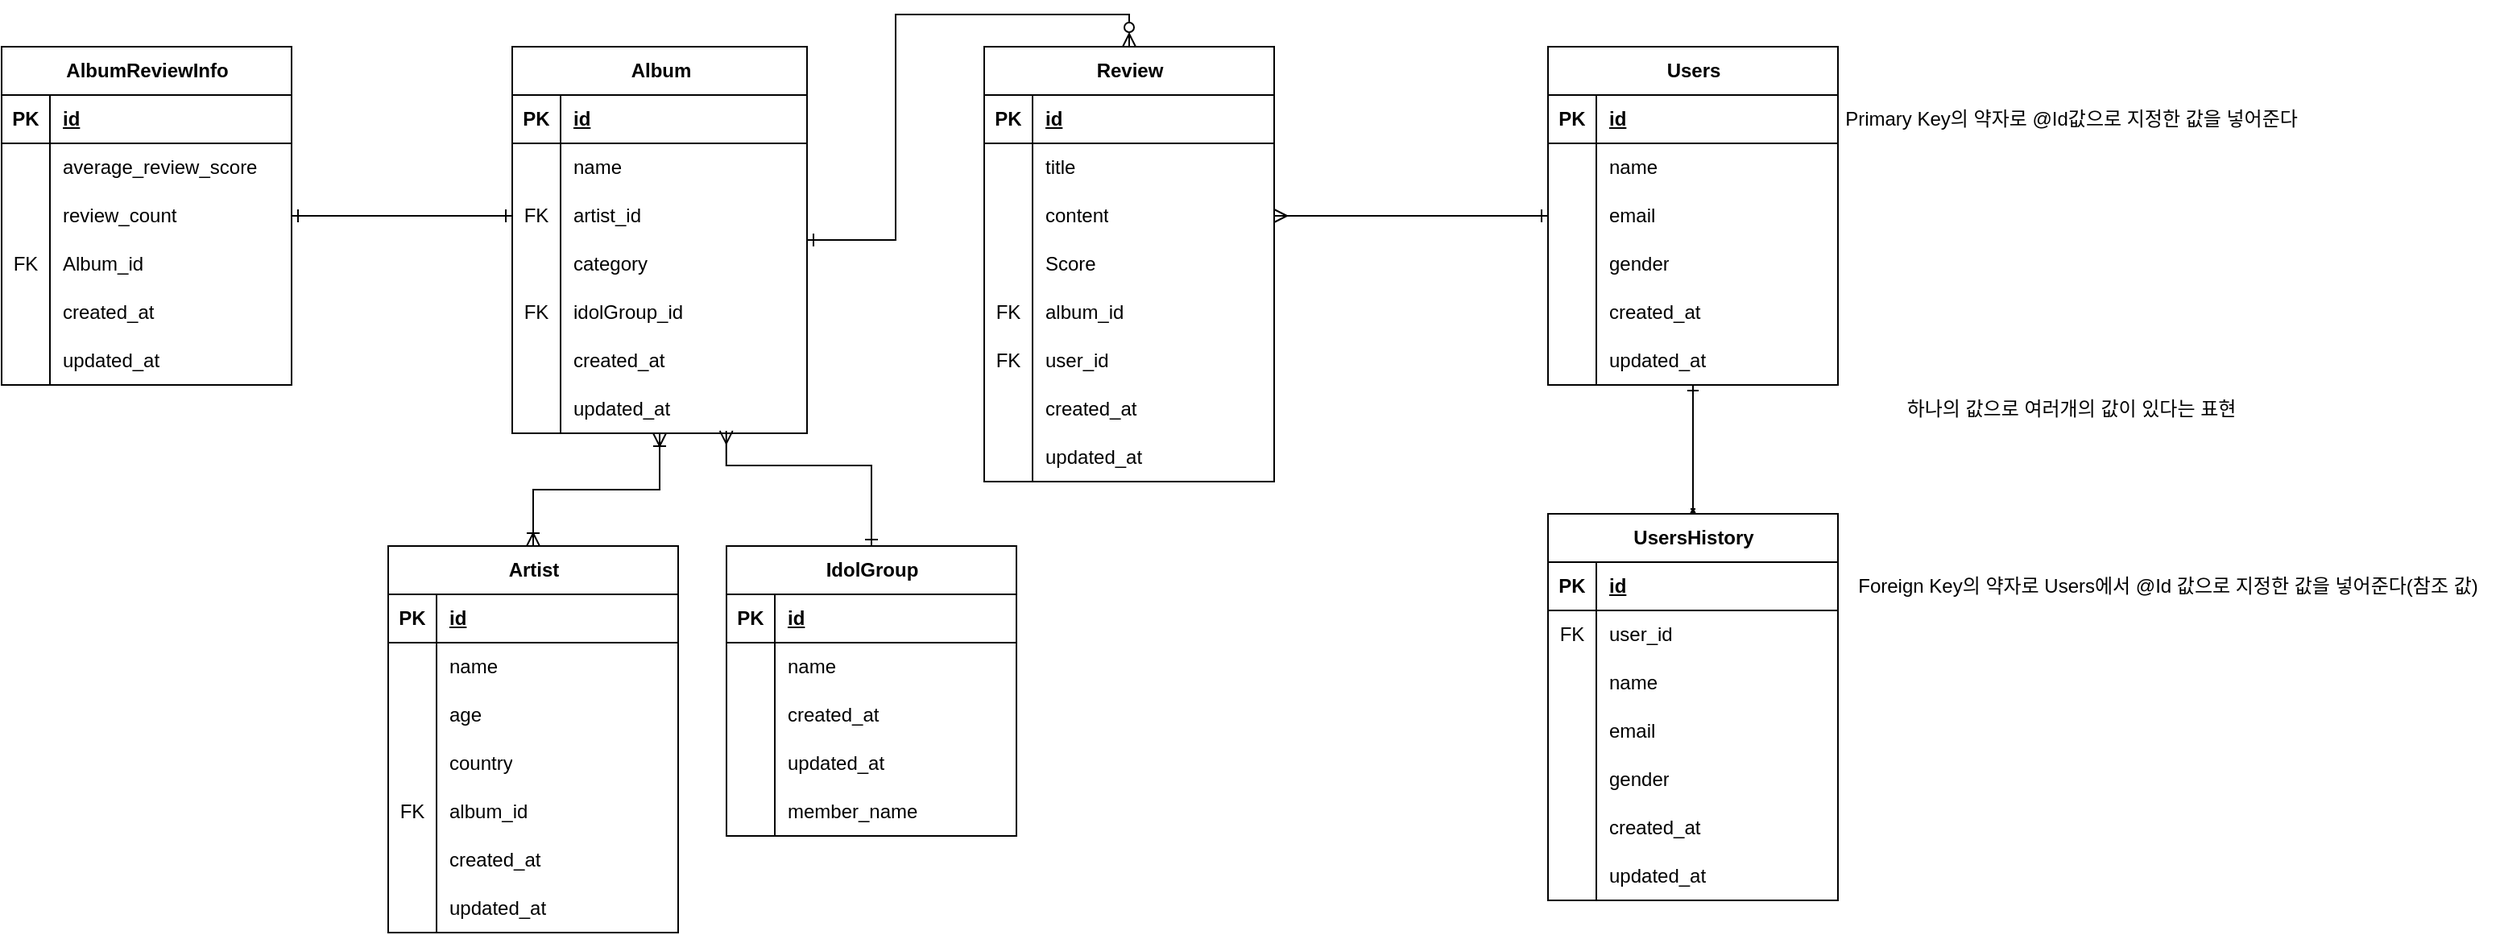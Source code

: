 <mxfile version="21.6.5" type="device">
  <diagram name="페이지-1" id="BjhchzwS4EUZMZ263wXX">
    <mxGraphModel dx="2450" dy="503" grid="1" gridSize="10" guides="1" tooltips="1" connect="1" arrows="1" fold="1" page="1" pageScale="1" pageWidth="827" pageHeight="1169" math="0" shadow="0">
      <root>
        <mxCell id="0" />
        <mxCell id="1" parent="0" />
        <mxCell id="lo32EkPeD-Cae5Bc3cBB-47" style="rounded=0;orthogonalLoop=1;jettySize=auto;html=1;entryX=0.5;entryY=0;entryDx=0;entryDy=0;endSize=1;endArrow=ERoneToMany;endFill=0;strokeWidth=1;startSize=5;strokeColor=default;startArrow=ERone;startFill=0;" parent="1" source="lo32EkPeD-Cae5Bc3cBB-1" target="lo32EkPeD-Cae5Bc3cBB-24" edge="1">
          <mxGeometry relative="1" as="geometry" />
        </mxCell>
        <mxCell id="lo32EkPeD-Cae5Bc3cBB-1" value="Users" style="shape=table;startSize=30;container=1;collapsible=1;childLayout=tableLayout;fixedRows=1;rowLines=0;fontStyle=1;align=center;resizeLast=1;html=1;" parent="1" vertex="1">
          <mxGeometry x="50" y="40" width="180" height="210" as="geometry">
            <mxRectangle x="-90" y="40" width="70" height="30" as="alternateBounds" />
          </mxGeometry>
        </mxCell>
        <mxCell id="lo32EkPeD-Cae5Bc3cBB-2" value="" style="shape=tableRow;horizontal=0;startSize=0;swimlaneHead=0;swimlaneBody=0;fillColor=none;collapsible=0;dropTarget=0;points=[[0,0.5],[1,0.5]];portConstraint=eastwest;top=0;left=0;right=0;bottom=1;" parent="lo32EkPeD-Cae5Bc3cBB-1" vertex="1">
          <mxGeometry y="30" width="180" height="30" as="geometry" />
        </mxCell>
        <mxCell id="lo32EkPeD-Cae5Bc3cBB-3" value="PK" style="shape=partialRectangle;connectable=0;fillColor=none;top=0;left=0;bottom=0;right=0;fontStyle=1;overflow=hidden;whiteSpace=wrap;html=1;" parent="lo32EkPeD-Cae5Bc3cBB-2" vertex="1">
          <mxGeometry width="30" height="30" as="geometry">
            <mxRectangle width="30" height="30" as="alternateBounds" />
          </mxGeometry>
        </mxCell>
        <mxCell id="lo32EkPeD-Cae5Bc3cBB-4" value="id" style="shape=partialRectangle;connectable=0;fillColor=none;top=0;left=0;bottom=0;right=0;align=left;spacingLeft=6;fontStyle=5;overflow=hidden;whiteSpace=wrap;html=1;" parent="lo32EkPeD-Cae5Bc3cBB-2" vertex="1">
          <mxGeometry x="30" width="150" height="30" as="geometry">
            <mxRectangle width="150" height="30" as="alternateBounds" />
          </mxGeometry>
        </mxCell>
        <mxCell id="lo32EkPeD-Cae5Bc3cBB-5" value="" style="shape=tableRow;horizontal=0;startSize=0;swimlaneHead=0;swimlaneBody=0;fillColor=none;collapsible=0;dropTarget=0;points=[[0,0.5],[1,0.5]];portConstraint=eastwest;top=0;left=0;right=0;bottom=0;" parent="lo32EkPeD-Cae5Bc3cBB-1" vertex="1">
          <mxGeometry y="60" width="180" height="30" as="geometry" />
        </mxCell>
        <mxCell id="lo32EkPeD-Cae5Bc3cBB-6" value="" style="shape=partialRectangle;connectable=0;fillColor=none;top=0;left=0;bottom=0;right=0;editable=1;overflow=hidden;whiteSpace=wrap;html=1;" parent="lo32EkPeD-Cae5Bc3cBB-5" vertex="1">
          <mxGeometry width="30" height="30" as="geometry">
            <mxRectangle width="30" height="30" as="alternateBounds" />
          </mxGeometry>
        </mxCell>
        <mxCell id="lo32EkPeD-Cae5Bc3cBB-7" value="name" style="shape=partialRectangle;connectable=0;fillColor=none;top=0;left=0;bottom=0;right=0;align=left;spacingLeft=6;overflow=hidden;whiteSpace=wrap;html=1;" parent="lo32EkPeD-Cae5Bc3cBB-5" vertex="1">
          <mxGeometry x="30" width="150" height="30" as="geometry">
            <mxRectangle width="150" height="30" as="alternateBounds" />
          </mxGeometry>
        </mxCell>
        <mxCell id="lo32EkPeD-Cae5Bc3cBB-8" value="" style="shape=tableRow;horizontal=0;startSize=0;swimlaneHead=0;swimlaneBody=0;fillColor=none;collapsible=0;dropTarget=0;points=[[0,0.5],[1,0.5]];portConstraint=eastwest;top=0;left=0;right=0;bottom=0;" parent="lo32EkPeD-Cae5Bc3cBB-1" vertex="1">
          <mxGeometry y="90" width="180" height="30" as="geometry" />
        </mxCell>
        <mxCell id="lo32EkPeD-Cae5Bc3cBB-9" value="" style="shape=partialRectangle;connectable=0;fillColor=none;top=0;left=0;bottom=0;right=0;editable=1;overflow=hidden;whiteSpace=wrap;html=1;" parent="lo32EkPeD-Cae5Bc3cBB-8" vertex="1">
          <mxGeometry width="30" height="30" as="geometry">
            <mxRectangle width="30" height="30" as="alternateBounds" />
          </mxGeometry>
        </mxCell>
        <mxCell id="lo32EkPeD-Cae5Bc3cBB-10" value="email" style="shape=partialRectangle;connectable=0;fillColor=none;top=0;left=0;bottom=0;right=0;align=left;spacingLeft=6;overflow=hidden;whiteSpace=wrap;html=1;" parent="lo32EkPeD-Cae5Bc3cBB-8" vertex="1">
          <mxGeometry x="30" width="150" height="30" as="geometry">
            <mxRectangle width="150" height="30" as="alternateBounds" />
          </mxGeometry>
        </mxCell>
        <mxCell id="lo32EkPeD-Cae5Bc3cBB-11" value="" style="shape=tableRow;horizontal=0;startSize=0;swimlaneHead=0;swimlaneBody=0;fillColor=none;collapsible=0;dropTarget=0;points=[[0,0.5],[1,0.5]];portConstraint=eastwest;top=0;left=0;right=0;bottom=0;" parent="lo32EkPeD-Cae5Bc3cBB-1" vertex="1">
          <mxGeometry y="120" width="180" height="30" as="geometry" />
        </mxCell>
        <mxCell id="lo32EkPeD-Cae5Bc3cBB-12" value="" style="shape=partialRectangle;connectable=0;fillColor=none;top=0;left=0;bottom=0;right=0;editable=1;overflow=hidden;whiteSpace=wrap;html=1;" parent="lo32EkPeD-Cae5Bc3cBB-11" vertex="1">
          <mxGeometry width="30" height="30" as="geometry">
            <mxRectangle width="30" height="30" as="alternateBounds" />
          </mxGeometry>
        </mxCell>
        <mxCell id="lo32EkPeD-Cae5Bc3cBB-13" value="gender" style="shape=partialRectangle;connectable=0;fillColor=none;top=0;left=0;bottom=0;right=0;align=left;spacingLeft=6;overflow=hidden;whiteSpace=wrap;html=1;" parent="lo32EkPeD-Cae5Bc3cBB-11" vertex="1">
          <mxGeometry x="30" width="150" height="30" as="geometry">
            <mxRectangle width="150" height="30" as="alternateBounds" />
          </mxGeometry>
        </mxCell>
        <mxCell id="lo32EkPeD-Cae5Bc3cBB-18" value="" style="shape=tableRow;horizontal=0;startSize=0;swimlaneHead=0;swimlaneBody=0;fillColor=none;collapsible=0;dropTarget=0;points=[[0,0.5],[1,0.5]];portConstraint=eastwest;top=0;left=0;right=0;bottom=0;" parent="lo32EkPeD-Cae5Bc3cBB-1" vertex="1">
          <mxGeometry y="150" width="180" height="30" as="geometry" />
        </mxCell>
        <mxCell id="lo32EkPeD-Cae5Bc3cBB-19" value="" style="shape=partialRectangle;connectable=0;fillColor=none;top=0;left=0;bottom=0;right=0;editable=1;overflow=hidden;whiteSpace=wrap;html=1;" parent="lo32EkPeD-Cae5Bc3cBB-18" vertex="1">
          <mxGeometry width="30" height="30" as="geometry">
            <mxRectangle width="30" height="30" as="alternateBounds" />
          </mxGeometry>
        </mxCell>
        <mxCell id="lo32EkPeD-Cae5Bc3cBB-20" value="created_at" style="shape=partialRectangle;connectable=0;fillColor=none;top=0;left=0;bottom=0;right=0;align=left;spacingLeft=6;overflow=hidden;whiteSpace=wrap;html=1;" parent="lo32EkPeD-Cae5Bc3cBB-18" vertex="1">
          <mxGeometry x="30" width="150" height="30" as="geometry">
            <mxRectangle width="150" height="30" as="alternateBounds" />
          </mxGeometry>
        </mxCell>
        <mxCell id="lo32EkPeD-Cae5Bc3cBB-21" value="" style="shape=tableRow;horizontal=0;startSize=0;swimlaneHead=0;swimlaneBody=0;fillColor=none;collapsible=0;dropTarget=0;points=[[0,0.5],[1,0.5]];portConstraint=eastwest;top=0;left=0;right=0;bottom=0;" parent="lo32EkPeD-Cae5Bc3cBB-1" vertex="1">
          <mxGeometry y="180" width="180" height="30" as="geometry" />
        </mxCell>
        <mxCell id="lo32EkPeD-Cae5Bc3cBB-22" value="" style="shape=partialRectangle;connectable=0;fillColor=none;top=0;left=0;bottom=0;right=0;editable=1;overflow=hidden;whiteSpace=wrap;html=1;" parent="lo32EkPeD-Cae5Bc3cBB-21" vertex="1">
          <mxGeometry width="30" height="30" as="geometry">
            <mxRectangle width="30" height="30" as="alternateBounds" />
          </mxGeometry>
        </mxCell>
        <mxCell id="lo32EkPeD-Cae5Bc3cBB-23" value="updated_at" style="shape=partialRectangle;connectable=0;fillColor=none;top=0;left=0;bottom=0;right=0;align=left;spacingLeft=6;overflow=hidden;whiteSpace=wrap;html=1;" parent="lo32EkPeD-Cae5Bc3cBB-21" vertex="1">
          <mxGeometry x="30" width="150" height="30" as="geometry">
            <mxRectangle width="150" height="30" as="alternateBounds" />
          </mxGeometry>
        </mxCell>
        <mxCell id="lo32EkPeD-Cae5Bc3cBB-14" value="Primary Key의 약자로 @Id값으로 지정한 값을 넣어준다" style="text;html=1;strokeColor=none;fillColor=none;align=center;verticalAlign=middle;whiteSpace=wrap;rounded=0;" parent="1" vertex="1">
          <mxGeometry x="170" y="70" width="410" height="30" as="geometry" />
        </mxCell>
        <mxCell id="lo32EkPeD-Cae5Bc3cBB-24" value="UsersHistory" style="shape=table;startSize=30;container=1;collapsible=1;childLayout=tableLayout;fixedRows=1;rowLines=0;fontStyle=1;align=center;resizeLast=1;html=1;" parent="1" vertex="1">
          <mxGeometry x="50" y="330" width="180" height="240" as="geometry" />
        </mxCell>
        <mxCell id="lo32EkPeD-Cae5Bc3cBB-25" value="" style="shape=tableRow;horizontal=0;startSize=0;swimlaneHead=0;swimlaneBody=0;fillColor=none;collapsible=0;dropTarget=0;points=[[0,0.5],[1,0.5]];portConstraint=eastwest;top=0;left=0;right=0;bottom=1;" parent="lo32EkPeD-Cae5Bc3cBB-24" vertex="1">
          <mxGeometry y="30" width="180" height="30" as="geometry" />
        </mxCell>
        <mxCell id="lo32EkPeD-Cae5Bc3cBB-26" value="PK" style="shape=partialRectangle;connectable=0;fillColor=none;top=0;left=0;bottom=0;right=0;fontStyle=1;overflow=hidden;whiteSpace=wrap;html=1;" parent="lo32EkPeD-Cae5Bc3cBB-25" vertex="1">
          <mxGeometry width="30" height="30" as="geometry">
            <mxRectangle width="30" height="30" as="alternateBounds" />
          </mxGeometry>
        </mxCell>
        <mxCell id="lo32EkPeD-Cae5Bc3cBB-27" value="id" style="shape=partialRectangle;connectable=0;fillColor=none;top=0;left=0;bottom=0;right=0;align=left;spacingLeft=6;fontStyle=5;overflow=hidden;whiteSpace=wrap;html=1;" parent="lo32EkPeD-Cae5Bc3cBB-25" vertex="1">
          <mxGeometry x="30" width="150" height="30" as="geometry">
            <mxRectangle width="150" height="30" as="alternateBounds" />
          </mxGeometry>
        </mxCell>
        <mxCell id="lo32EkPeD-Cae5Bc3cBB-28" value="" style="shape=tableRow;horizontal=0;startSize=0;swimlaneHead=0;swimlaneBody=0;fillColor=none;collapsible=0;dropTarget=0;points=[[0,0.5],[1,0.5]];portConstraint=eastwest;top=0;left=0;right=0;bottom=0;" parent="lo32EkPeD-Cae5Bc3cBB-24" vertex="1">
          <mxGeometry y="60" width="180" height="30" as="geometry" />
        </mxCell>
        <mxCell id="lo32EkPeD-Cae5Bc3cBB-29" value="FK" style="shape=partialRectangle;connectable=0;fillColor=none;top=0;left=0;bottom=0;right=0;editable=1;overflow=hidden;whiteSpace=wrap;html=1;" parent="lo32EkPeD-Cae5Bc3cBB-28" vertex="1">
          <mxGeometry width="30" height="30" as="geometry">
            <mxRectangle width="30" height="30" as="alternateBounds" />
          </mxGeometry>
        </mxCell>
        <mxCell id="lo32EkPeD-Cae5Bc3cBB-30" value="user_id" style="shape=partialRectangle;connectable=0;fillColor=none;top=0;left=0;bottom=0;right=0;align=left;spacingLeft=6;overflow=hidden;whiteSpace=wrap;html=1;" parent="lo32EkPeD-Cae5Bc3cBB-28" vertex="1">
          <mxGeometry x="30" width="150" height="30" as="geometry">
            <mxRectangle width="150" height="30" as="alternateBounds" />
          </mxGeometry>
        </mxCell>
        <mxCell id="lo32EkPeD-Cae5Bc3cBB-31" value="" style="shape=tableRow;horizontal=0;startSize=0;swimlaneHead=0;swimlaneBody=0;fillColor=none;collapsible=0;dropTarget=0;points=[[0,0.5],[1,0.5]];portConstraint=eastwest;top=0;left=0;right=0;bottom=0;" parent="lo32EkPeD-Cae5Bc3cBB-24" vertex="1">
          <mxGeometry y="90" width="180" height="30" as="geometry" />
        </mxCell>
        <mxCell id="lo32EkPeD-Cae5Bc3cBB-32" value="" style="shape=partialRectangle;connectable=0;fillColor=none;top=0;left=0;bottom=0;right=0;editable=1;overflow=hidden;whiteSpace=wrap;html=1;" parent="lo32EkPeD-Cae5Bc3cBB-31" vertex="1">
          <mxGeometry width="30" height="30" as="geometry">
            <mxRectangle width="30" height="30" as="alternateBounds" />
          </mxGeometry>
        </mxCell>
        <mxCell id="lo32EkPeD-Cae5Bc3cBB-33" value="name" style="shape=partialRectangle;connectable=0;fillColor=none;top=0;left=0;bottom=0;right=0;align=left;spacingLeft=6;overflow=hidden;whiteSpace=wrap;html=1;" parent="lo32EkPeD-Cae5Bc3cBB-31" vertex="1">
          <mxGeometry x="30" width="150" height="30" as="geometry">
            <mxRectangle width="150" height="30" as="alternateBounds" />
          </mxGeometry>
        </mxCell>
        <mxCell id="lo32EkPeD-Cae5Bc3cBB-34" value="" style="shape=tableRow;horizontal=0;startSize=0;swimlaneHead=0;swimlaneBody=0;fillColor=none;collapsible=0;dropTarget=0;points=[[0,0.5],[1,0.5]];portConstraint=eastwest;top=0;left=0;right=0;bottom=0;" parent="lo32EkPeD-Cae5Bc3cBB-24" vertex="1">
          <mxGeometry y="120" width="180" height="30" as="geometry" />
        </mxCell>
        <mxCell id="lo32EkPeD-Cae5Bc3cBB-35" value="" style="shape=partialRectangle;connectable=0;fillColor=none;top=0;left=0;bottom=0;right=0;editable=1;overflow=hidden;whiteSpace=wrap;html=1;" parent="lo32EkPeD-Cae5Bc3cBB-34" vertex="1">
          <mxGeometry width="30" height="30" as="geometry">
            <mxRectangle width="30" height="30" as="alternateBounds" />
          </mxGeometry>
        </mxCell>
        <mxCell id="lo32EkPeD-Cae5Bc3cBB-36" value="email" style="shape=partialRectangle;connectable=0;fillColor=none;top=0;left=0;bottom=0;right=0;align=left;spacingLeft=6;overflow=hidden;whiteSpace=wrap;html=1;" parent="lo32EkPeD-Cae5Bc3cBB-34" vertex="1">
          <mxGeometry x="30" width="150" height="30" as="geometry">
            <mxRectangle width="150" height="30" as="alternateBounds" />
          </mxGeometry>
        </mxCell>
        <mxCell id="lo32EkPeD-Cae5Bc3cBB-37" value="" style="shape=tableRow;horizontal=0;startSize=0;swimlaneHead=0;swimlaneBody=0;fillColor=none;collapsible=0;dropTarget=0;points=[[0,0.5],[1,0.5]];portConstraint=eastwest;top=0;left=0;right=0;bottom=0;" parent="lo32EkPeD-Cae5Bc3cBB-24" vertex="1">
          <mxGeometry y="150" width="180" height="30" as="geometry" />
        </mxCell>
        <mxCell id="lo32EkPeD-Cae5Bc3cBB-38" value="" style="shape=partialRectangle;connectable=0;fillColor=none;top=0;left=0;bottom=0;right=0;editable=1;overflow=hidden;whiteSpace=wrap;html=1;" parent="lo32EkPeD-Cae5Bc3cBB-37" vertex="1">
          <mxGeometry width="30" height="30" as="geometry">
            <mxRectangle width="30" height="30" as="alternateBounds" />
          </mxGeometry>
        </mxCell>
        <mxCell id="lo32EkPeD-Cae5Bc3cBB-39" value="gender" style="shape=partialRectangle;connectable=0;fillColor=none;top=0;left=0;bottom=0;right=0;align=left;spacingLeft=6;overflow=hidden;whiteSpace=wrap;html=1;" parent="lo32EkPeD-Cae5Bc3cBB-37" vertex="1">
          <mxGeometry x="30" width="150" height="30" as="geometry">
            <mxRectangle width="150" height="30" as="alternateBounds" />
          </mxGeometry>
        </mxCell>
        <mxCell id="lo32EkPeD-Cae5Bc3cBB-40" value="" style="shape=tableRow;horizontal=0;startSize=0;swimlaneHead=0;swimlaneBody=0;fillColor=none;collapsible=0;dropTarget=0;points=[[0,0.5],[1,0.5]];portConstraint=eastwest;top=0;left=0;right=0;bottom=0;" parent="lo32EkPeD-Cae5Bc3cBB-24" vertex="1">
          <mxGeometry y="180" width="180" height="30" as="geometry" />
        </mxCell>
        <mxCell id="lo32EkPeD-Cae5Bc3cBB-41" value="" style="shape=partialRectangle;connectable=0;fillColor=none;top=0;left=0;bottom=0;right=0;editable=1;overflow=hidden;whiteSpace=wrap;html=1;" parent="lo32EkPeD-Cae5Bc3cBB-40" vertex="1">
          <mxGeometry width="30" height="30" as="geometry">
            <mxRectangle width="30" height="30" as="alternateBounds" />
          </mxGeometry>
        </mxCell>
        <mxCell id="lo32EkPeD-Cae5Bc3cBB-42" value="created_at" style="shape=partialRectangle;connectable=0;fillColor=none;top=0;left=0;bottom=0;right=0;align=left;spacingLeft=6;overflow=hidden;whiteSpace=wrap;html=1;" parent="lo32EkPeD-Cae5Bc3cBB-40" vertex="1">
          <mxGeometry x="30" width="150" height="30" as="geometry">
            <mxRectangle width="150" height="30" as="alternateBounds" />
          </mxGeometry>
        </mxCell>
        <mxCell id="lo32EkPeD-Cae5Bc3cBB-43" value="" style="shape=tableRow;horizontal=0;startSize=0;swimlaneHead=0;swimlaneBody=0;fillColor=none;collapsible=0;dropTarget=0;points=[[0,0.5],[1,0.5]];portConstraint=eastwest;top=0;left=0;right=0;bottom=0;" parent="lo32EkPeD-Cae5Bc3cBB-24" vertex="1">
          <mxGeometry y="210" width="180" height="30" as="geometry" />
        </mxCell>
        <mxCell id="lo32EkPeD-Cae5Bc3cBB-44" value="" style="shape=partialRectangle;connectable=0;fillColor=none;top=0;left=0;bottom=0;right=0;editable=1;overflow=hidden;whiteSpace=wrap;html=1;" parent="lo32EkPeD-Cae5Bc3cBB-43" vertex="1">
          <mxGeometry width="30" height="30" as="geometry">
            <mxRectangle width="30" height="30" as="alternateBounds" />
          </mxGeometry>
        </mxCell>
        <mxCell id="lo32EkPeD-Cae5Bc3cBB-45" value="updated_at" style="shape=partialRectangle;connectable=0;fillColor=none;top=0;left=0;bottom=0;right=0;align=left;spacingLeft=6;overflow=hidden;whiteSpace=wrap;html=1;" parent="lo32EkPeD-Cae5Bc3cBB-43" vertex="1">
          <mxGeometry x="30" width="150" height="30" as="geometry">
            <mxRectangle width="150" height="30" as="alternateBounds" />
          </mxGeometry>
        </mxCell>
        <mxCell id="lo32EkPeD-Cae5Bc3cBB-46" value="Foreign&amp;nbsp;Key의 약자로 Users에서 @Id 값으로 지정한 값을 넣어준다(참조 값)" style="text;html=1;strokeColor=none;fillColor=none;align=center;verticalAlign=middle;whiteSpace=wrap;rounded=0;" parent="1" vertex="1">
          <mxGeometry x="230" y="360" width="410" height="30" as="geometry" />
        </mxCell>
        <mxCell id="lo32EkPeD-Cae5Bc3cBB-48" value="하나의 값으로 여러개의 값이 있다는 표현" style="text;html=1;strokeColor=none;fillColor=none;align=center;verticalAlign=middle;whiteSpace=wrap;rounded=0;" parent="1" vertex="1">
          <mxGeometry x="170" y="250" width="410" height="30" as="geometry" />
        </mxCell>
        <mxCell id="lo32EkPeD-Cae5Bc3cBB-87" style="edgeStyle=orthogonalEdgeStyle;rounded=0;orthogonalLoop=1;jettySize=auto;html=1;entryX=0.5;entryY=0;entryDx=0;entryDy=0;startArrow=ERoneToMany;startFill=0;endArrow=ERoneToMany;endFill=0;" parent="1" source="lo32EkPeD-Cae5Bc3cBB-49" target="lo32EkPeD-Cae5Bc3cBB-65" edge="1">
          <mxGeometry relative="1" as="geometry" />
        </mxCell>
        <mxCell id="lo32EkPeD-Cae5Bc3cBB-150" style="edgeStyle=orthogonalEdgeStyle;rounded=0;orthogonalLoop=1;jettySize=auto;html=1;entryX=0.5;entryY=0;entryDx=0;entryDy=0;startArrow=ERone;startFill=0;endArrow=ERzeroToMany;endFill=0;" parent="1" source="lo32EkPeD-Cae5Bc3cBB-49" target="lo32EkPeD-Cae5Bc3cBB-105" edge="1">
          <mxGeometry relative="1" as="geometry" />
        </mxCell>
        <mxCell id="lo32EkPeD-Cae5Bc3cBB-49" value="Album" style="shape=table;startSize=30;container=1;collapsible=1;childLayout=tableLayout;fixedRows=1;rowLines=0;fontStyle=1;align=center;resizeLast=1;html=1;" parent="1" vertex="1">
          <mxGeometry x="-593" y="40" width="183" height="240" as="geometry" />
        </mxCell>
        <mxCell id="lo32EkPeD-Cae5Bc3cBB-50" value="" style="shape=tableRow;horizontal=0;startSize=0;swimlaneHead=0;swimlaneBody=0;fillColor=none;collapsible=0;dropTarget=0;points=[[0,0.5],[1,0.5]];portConstraint=eastwest;top=0;left=0;right=0;bottom=1;" parent="lo32EkPeD-Cae5Bc3cBB-49" vertex="1">
          <mxGeometry y="30" width="183" height="30" as="geometry" />
        </mxCell>
        <mxCell id="lo32EkPeD-Cae5Bc3cBB-51" value="PK" style="shape=partialRectangle;connectable=0;fillColor=none;top=0;left=0;bottom=0;right=0;fontStyle=1;overflow=hidden;whiteSpace=wrap;html=1;" parent="lo32EkPeD-Cae5Bc3cBB-50" vertex="1">
          <mxGeometry width="30" height="30" as="geometry">
            <mxRectangle width="30" height="30" as="alternateBounds" />
          </mxGeometry>
        </mxCell>
        <mxCell id="lo32EkPeD-Cae5Bc3cBB-52" value="id" style="shape=partialRectangle;connectable=0;fillColor=none;top=0;left=0;bottom=0;right=0;align=left;spacingLeft=6;fontStyle=5;overflow=hidden;whiteSpace=wrap;html=1;" parent="lo32EkPeD-Cae5Bc3cBB-50" vertex="1">
          <mxGeometry x="30" width="153" height="30" as="geometry">
            <mxRectangle width="153" height="30" as="alternateBounds" />
          </mxGeometry>
        </mxCell>
        <mxCell id="lo32EkPeD-Cae5Bc3cBB-53" value="" style="shape=tableRow;horizontal=0;startSize=0;swimlaneHead=0;swimlaneBody=0;fillColor=none;collapsible=0;dropTarget=0;points=[[0,0.5],[1,0.5]];portConstraint=eastwest;top=0;left=0;right=0;bottom=0;" parent="lo32EkPeD-Cae5Bc3cBB-49" vertex="1">
          <mxGeometry y="60" width="183" height="30" as="geometry" />
        </mxCell>
        <mxCell id="lo32EkPeD-Cae5Bc3cBB-54" value="" style="shape=partialRectangle;connectable=0;fillColor=none;top=0;left=0;bottom=0;right=0;editable=1;overflow=hidden;whiteSpace=wrap;html=1;" parent="lo32EkPeD-Cae5Bc3cBB-53" vertex="1">
          <mxGeometry width="30" height="30" as="geometry">
            <mxRectangle width="30" height="30" as="alternateBounds" />
          </mxGeometry>
        </mxCell>
        <mxCell id="lo32EkPeD-Cae5Bc3cBB-55" value="name" style="shape=partialRectangle;connectable=0;fillColor=none;top=0;left=0;bottom=0;right=0;align=left;spacingLeft=6;overflow=hidden;whiteSpace=wrap;html=1;" parent="lo32EkPeD-Cae5Bc3cBB-53" vertex="1">
          <mxGeometry x="30" width="153" height="30" as="geometry">
            <mxRectangle width="153" height="30" as="alternateBounds" />
          </mxGeometry>
        </mxCell>
        <mxCell id="lo32EkPeD-Cae5Bc3cBB-56" value="" style="shape=tableRow;horizontal=0;startSize=0;swimlaneHead=0;swimlaneBody=0;fillColor=none;collapsible=0;dropTarget=0;points=[[0,0.5],[1,0.5]];portConstraint=eastwest;top=0;left=0;right=0;bottom=0;" parent="lo32EkPeD-Cae5Bc3cBB-49" vertex="1">
          <mxGeometry y="90" width="183" height="30" as="geometry" />
        </mxCell>
        <mxCell id="lo32EkPeD-Cae5Bc3cBB-57" value="FK" style="shape=partialRectangle;connectable=0;fillColor=none;top=0;left=0;bottom=0;right=0;editable=1;overflow=hidden;whiteSpace=wrap;html=1;" parent="lo32EkPeD-Cae5Bc3cBB-56" vertex="1">
          <mxGeometry width="30" height="30" as="geometry">
            <mxRectangle width="30" height="30" as="alternateBounds" />
          </mxGeometry>
        </mxCell>
        <mxCell id="lo32EkPeD-Cae5Bc3cBB-58" value="artist_id" style="shape=partialRectangle;connectable=0;fillColor=none;top=0;left=0;bottom=0;right=0;align=left;spacingLeft=6;overflow=hidden;whiteSpace=wrap;html=1;" parent="lo32EkPeD-Cae5Bc3cBB-56" vertex="1">
          <mxGeometry x="30" width="153" height="30" as="geometry">
            <mxRectangle width="153" height="30" as="alternateBounds" />
          </mxGeometry>
        </mxCell>
        <mxCell id="lo32EkPeD-Cae5Bc3cBB-147" value="" style="shape=tableRow;horizontal=0;startSize=0;swimlaneHead=0;swimlaneBody=0;fillColor=none;collapsible=0;dropTarget=0;points=[[0,0.5],[1,0.5]];portConstraint=eastwest;top=0;left=0;right=0;bottom=0;" parent="lo32EkPeD-Cae5Bc3cBB-49" vertex="1">
          <mxGeometry y="120" width="183" height="30" as="geometry" />
        </mxCell>
        <mxCell id="lo32EkPeD-Cae5Bc3cBB-148" value="" style="shape=partialRectangle;connectable=0;fillColor=none;top=0;left=0;bottom=0;right=0;editable=1;overflow=hidden;whiteSpace=wrap;html=1;" parent="lo32EkPeD-Cae5Bc3cBB-147" vertex="1">
          <mxGeometry width="30" height="30" as="geometry">
            <mxRectangle width="30" height="30" as="alternateBounds" />
          </mxGeometry>
        </mxCell>
        <mxCell id="lo32EkPeD-Cae5Bc3cBB-149" value="category" style="shape=partialRectangle;connectable=0;fillColor=none;top=0;left=0;bottom=0;right=0;align=left;spacingLeft=6;overflow=hidden;whiteSpace=wrap;html=1;" parent="lo32EkPeD-Cae5Bc3cBB-147" vertex="1">
          <mxGeometry x="30" width="153" height="30" as="geometry">
            <mxRectangle width="153" height="30" as="alternateBounds" />
          </mxGeometry>
        </mxCell>
        <mxCell id="lo32EkPeD-Cae5Bc3cBB-144" value="" style="shape=tableRow;horizontal=0;startSize=0;swimlaneHead=0;swimlaneBody=0;fillColor=none;collapsible=0;dropTarget=0;points=[[0,0.5],[1,0.5]];portConstraint=eastwest;top=0;left=0;right=0;bottom=0;" parent="lo32EkPeD-Cae5Bc3cBB-49" vertex="1">
          <mxGeometry y="150" width="183" height="30" as="geometry" />
        </mxCell>
        <mxCell id="lo32EkPeD-Cae5Bc3cBB-145" value="FK" style="shape=partialRectangle;connectable=0;fillColor=none;top=0;left=0;bottom=0;right=0;editable=1;overflow=hidden;whiteSpace=wrap;html=1;" parent="lo32EkPeD-Cae5Bc3cBB-144" vertex="1">
          <mxGeometry width="30" height="30" as="geometry">
            <mxRectangle width="30" height="30" as="alternateBounds" />
          </mxGeometry>
        </mxCell>
        <mxCell id="lo32EkPeD-Cae5Bc3cBB-146" value="idolGroup_id" style="shape=partialRectangle;connectable=0;fillColor=none;top=0;left=0;bottom=0;right=0;align=left;spacingLeft=6;overflow=hidden;whiteSpace=wrap;html=1;" parent="lo32EkPeD-Cae5Bc3cBB-144" vertex="1">
          <mxGeometry x="30" width="153" height="30" as="geometry">
            <mxRectangle width="153" height="30" as="alternateBounds" />
          </mxGeometry>
        </mxCell>
        <mxCell id="lo32EkPeD-Cae5Bc3cBB-59" value="" style="shape=tableRow;horizontal=0;startSize=0;swimlaneHead=0;swimlaneBody=0;fillColor=none;collapsible=0;dropTarget=0;points=[[0,0.5],[1,0.5]];portConstraint=eastwest;top=0;left=0;right=0;bottom=0;" parent="lo32EkPeD-Cae5Bc3cBB-49" vertex="1">
          <mxGeometry y="180" width="183" height="30" as="geometry" />
        </mxCell>
        <mxCell id="lo32EkPeD-Cae5Bc3cBB-60" value="" style="shape=partialRectangle;connectable=0;fillColor=none;top=0;left=0;bottom=0;right=0;editable=1;overflow=hidden;whiteSpace=wrap;html=1;" parent="lo32EkPeD-Cae5Bc3cBB-59" vertex="1">
          <mxGeometry width="30" height="30" as="geometry">
            <mxRectangle width="30" height="30" as="alternateBounds" />
          </mxGeometry>
        </mxCell>
        <mxCell id="lo32EkPeD-Cae5Bc3cBB-61" value="created_at" style="shape=partialRectangle;connectable=0;fillColor=none;top=0;left=0;bottom=0;right=0;align=left;spacingLeft=6;overflow=hidden;whiteSpace=wrap;html=1;" parent="lo32EkPeD-Cae5Bc3cBB-59" vertex="1">
          <mxGeometry x="30" width="153" height="30" as="geometry">
            <mxRectangle width="153" height="30" as="alternateBounds" />
          </mxGeometry>
        </mxCell>
        <mxCell id="lo32EkPeD-Cae5Bc3cBB-62" value="" style="shape=tableRow;horizontal=0;startSize=0;swimlaneHead=0;swimlaneBody=0;fillColor=none;collapsible=0;dropTarget=0;points=[[0,0.5],[1,0.5]];portConstraint=eastwest;top=0;left=0;right=0;bottom=0;" parent="lo32EkPeD-Cae5Bc3cBB-49" vertex="1">
          <mxGeometry y="210" width="183" height="30" as="geometry" />
        </mxCell>
        <mxCell id="lo32EkPeD-Cae5Bc3cBB-63" value="" style="shape=partialRectangle;connectable=0;fillColor=none;top=0;left=0;bottom=0;right=0;editable=1;overflow=hidden;whiteSpace=wrap;html=1;" parent="lo32EkPeD-Cae5Bc3cBB-62" vertex="1">
          <mxGeometry width="30" height="30" as="geometry">
            <mxRectangle width="30" height="30" as="alternateBounds" />
          </mxGeometry>
        </mxCell>
        <mxCell id="lo32EkPeD-Cae5Bc3cBB-64" value="updated_at" style="shape=partialRectangle;connectable=0;fillColor=none;top=0;left=0;bottom=0;right=0;align=left;spacingLeft=6;overflow=hidden;whiteSpace=wrap;html=1;" parent="lo32EkPeD-Cae5Bc3cBB-62" vertex="1">
          <mxGeometry x="30" width="153" height="30" as="geometry">
            <mxRectangle width="153" height="30" as="alternateBounds" />
          </mxGeometry>
        </mxCell>
        <mxCell id="lo32EkPeD-Cae5Bc3cBB-65" value="Artist" style="shape=table;startSize=30;container=1;collapsible=1;childLayout=tableLayout;fixedRows=1;rowLines=0;fontStyle=1;align=center;resizeLast=1;html=1;" parent="1" vertex="1">
          <mxGeometry x="-670" y="350" width="180" height="240" as="geometry" />
        </mxCell>
        <mxCell id="lo32EkPeD-Cae5Bc3cBB-66" value="" style="shape=tableRow;horizontal=0;startSize=0;swimlaneHead=0;swimlaneBody=0;fillColor=none;collapsible=0;dropTarget=0;points=[[0,0.5],[1,0.5]];portConstraint=eastwest;top=0;left=0;right=0;bottom=1;" parent="lo32EkPeD-Cae5Bc3cBB-65" vertex="1">
          <mxGeometry y="30" width="180" height="30" as="geometry" />
        </mxCell>
        <mxCell id="lo32EkPeD-Cae5Bc3cBB-67" value="PK" style="shape=partialRectangle;connectable=0;fillColor=none;top=0;left=0;bottom=0;right=0;fontStyle=1;overflow=hidden;whiteSpace=wrap;html=1;" parent="lo32EkPeD-Cae5Bc3cBB-66" vertex="1">
          <mxGeometry width="30" height="30" as="geometry">
            <mxRectangle width="30" height="30" as="alternateBounds" />
          </mxGeometry>
        </mxCell>
        <mxCell id="lo32EkPeD-Cae5Bc3cBB-68" value="id" style="shape=partialRectangle;connectable=0;fillColor=none;top=0;left=0;bottom=0;right=0;align=left;spacingLeft=6;fontStyle=5;overflow=hidden;whiteSpace=wrap;html=1;" parent="lo32EkPeD-Cae5Bc3cBB-66" vertex="1">
          <mxGeometry x="30" width="150" height="30" as="geometry">
            <mxRectangle width="150" height="30" as="alternateBounds" />
          </mxGeometry>
        </mxCell>
        <mxCell id="lo32EkPeD-Cae5Bc3cBB-69" value="" style="shape=tableRow;horizontal=0;startSize=0;swimlaneHead=0;swimlaneBody=0;fillColor=none;collapsible=0;dropTarget=0;points=[[0,0.5],[1,0.5]];portConstraint=eastwest;top=0;left=0;right=0;bottom=0;" parent="lo32EkPeD-Cae5Bc3cBB-65" vertex="1">
          <mxGeometry y="60" width="180" height="30" as="geometry" />
        </mxCell>
        <mxCell id="lo32EkPeD-Cae5Bc3cBB-70" value="" style="shape=partialRectangle;connectable=0;fillColor=none;top=0;left=0;bottom=0;right=0;editable=1;overflow=hidden;whiteSpace=wrap;html=1;" parent="lo32EkPeD-Cae5Bc3cBB-69" vertex="1">
          <mxGeometry width="30" height="30" as="geometry">
            <mxRectangle width="30" height="30" as="alternateBounds" />
          </mxGeometry>
        </mxCell>
        <mxCell id="lo32EkPeD-Cae5Bc3cBB-71" value="name" style="shape=partialRectangle;connectable=0;fillColor=none;top=0;left=0;bottom=0;right=0;align=left;spacingLeft=6;overflow=hidden;whiteSpace=wrap;html=1;" parent="lo32EkPeD-Cae5Bc3cBB-69" vertex="1">
          <mxGeometry x="30" width="150" height="30" as="geometry">
            <mxRectangle width="150" height="30" as="alternateBounds" />
          </mxGeometry>
        </mxCell>
        <mxCell id="lo32EkPeD-Cae5Bc3cBB-72" value="" style="shape=tableRow;horizontal=0;startSize=0;swimlaneHead=0;swimlaneBody=0;fillColor=none;collapsible=0;dropTarget=0;points=[[0,0.5],[1,0.5]];portConstraint=eastwest;top=0;left=0;right=0;bottom=0;" parent="lo32EkPeD-Cae5Bc3cBB-65" vertex="1">
          <mxGeometry y="90" width="180" height="30" as="geometry" />
        </mxCell>
        <mxCell id="lo32EkPeD-Cae5Bc3cBB-73" value="" style="shape=partialRectangle;connectable=0;fillColor=none;top=0;left=0;bottom=0;right=0;editable=1;overflow=hidden;whiteSpace=wrap;html=1;" parent="lo32EkPeD-Cae5Bc3cBB-72" vertex="1">
          <mxGeometry width="30" height="30" as="geometry">
            <mxRectangle width="30" height="30" as="alternateBounds" />
          </mxGeometry>
        </mxCell>
        <mxCell id="lo32EkPeD-Cae5Bc3cBB-74" value="age" style="shape=partialRectangle;connectable=0;fillColor=none;top=0;left=0;bottom=0;right=0;align=left;spacingLeft=6;overflow=hidden;whiteSpace=wrap;html=1;" parent="lo32EkPeD-Cae5Bc3cBB-72" vertex="1">
          <mxGeometry x="30" width="150" height="30" as="geometry">
            <mxRectangle width="150" height="30" as="alternateBounds" />
          </mxGeometry>
        </mxCell>
        <mxCell id="lo32EkPeD-Cae5Bc3cBB-75" value="" style="shape=tableRow;horizontal=0;startSize=0;swimlaneHead=0;swimlaneBody=0;fillColor=none;collapsible=0;dropTarget=0;points=[[0,0.5],[1,0.5]];portConstraint=eastwest;top=0;left=0;right=0;bottom=0;" parent="lo32EkPeD-Cae5Bc3cBB-65" vertex="1">
          <mxGeometry y="120" width="180" height="30" as="geometry" />
        </mxCell>
        <mxCell id="lo32EkPeD-Cae5Bc3cBB-76" value="" style="shape=partialRectangle;connectable=0;fillColor=none;top=0;left=0;bottom=0;right=0;editable=1;overflow=hidden;whiteSpace=wrap;html=1;" parent="lo32EkPeD-Cae5Bc3cBB-75" vertex="1">
          <mxGeometry width="30" height="30" as="geometry">
            <mxRectangle width="30" height="30" as="alternateBounds" />
          </mxGeometry>
        </mxCell>
        <mxCell id="lo32EkPeD-Cae5Bc3cBB-77" value="country" style="shape=partialRectangle;connectable=0;fillColor=none;top=0;left=0;bottom=0;right=0;align=left;spacingLeft=6;overflow=hidden;whiteSpace=wrap;html=1;" parent="lo32EkPeD-Cae5Bc3cBB-75" vertex="1">
          <mxGeometry x="30" width="150" height="30" as="geometry">
            <mxRectangle width="150" height="30" as="alternateBounds" />
          </mxGeometry>
        </mxCell>
        <mxCell id="lo32EkPeD-Cae5Bc3cBB-78" value="" style="shape=tableRow;horizontal=0;startSize=0;swimlaneHead=0;swimlaneBody=0;fillColor=none;collapsible=0;dropTarget=0;points=[[0,0.5],[1,0.5]];portConstraint=eastwest;top=0;left=0;right=0;bottom=0;" parent="lo32EkPeD-Cae5Bc3cBB-65" vertex="1">
          <mxGeometry y="150" width="180" height="30" as="geometry" />
        </mxCell>
        <mxCell id="lo32EkPeD-Cae5Bc3cBB-79" value="FK" style="shape=partialRectangle;connectable=0;fillColor=none;top=0;left=0;bottom=0;right=0;editable=1;overflow=hidden;whiteSpace=wrap;html=1;" parent="lo32EkPeD-Cae5Bc3cBB-78" vertex="1">
          <mxGeometry width="30" height="30" as="geometry">
            <mxRectangle width="30" height="30" as="alternateBounds" />
          </mxGeometry>
        </mxCell>
        <mxCell id="lo32EkPeD-Cae5Bc3cBB-80" value="album_id" style="shape=partialRectangle;connectable=0;fillColor=none;top=0;left=0;bottom=0;right=0;align=left;spacingLeft=6;overflow=hidden;whiteSpace=wrap;html=1;" parent="lo32EkPeD-Cae5Bc3cBB-78" vertex="1">
          <mxGeometry x="30" width="150" height="30" as="geometry">
            <mxRectangle width="150" height="30" as="alternateBounds" />
          </mxGeometry>
        </mxCell>
        <mxCell id="lo32EkPeD-Cae5Bc3cBB-81" value="" style="shape=tableRow;horizontal=0;startSize=0;swimlaneHead=0;swimlaneBody=0;fillColor=none;collapsible=0;dropTarget=0;points=[[0,0.5],[1,0.5]];portConstraint=eastwest;top=0;left=0;right=0;bottom=0;" parent="lo32EkPeD-Cae5Bc3cBB-65" vertex="1">
          <mxGeometry y="180" width="180" height="30" as="geometry" />
        </mxCell>
        <mxCell id="lo32EkPeD-Cae5Bc3cBB-82" value="" style="shape=partialRectangle;connectable=0;fillColor=none;top=0;left=0;bottom=0;right=0;editable=1;overflow=hidden;whiteSpace=wrap;html=1;" parent="lo32EkPeD-Cae5Bc3cBB-81" vertex="1">
          <mxGeometry width="30" height="30" as="geometry">
            <mxRectangle width="30" height="30" as="alternateBounds" />
          </mxGeometry>
        </mxCell>
        <mxCell id="lo32EkPeD-Cae5Bc3cBB-83" value="created_at" style="shape=partialRectangle;connectable=0;fillColor=none;top=0;left=0;bottom=0;right=0;align=left;spacingLeft=6;overflow=hidden;whiteSpace=wrap;html=1;" parent="lo32EkPeD-Cae5Bc3cBB-81" vertex="1">
          <mxGeometry x="30" width="150" height="30" as="geometry">
            <mxRectangle width="150" height="30" as="alternateBounds" />
          </mxGeometry>
        </mxCell>
        <mxCell id="lo32EkPeD-Cae5Bc3cBB-84" value="" style="shape=tableRow;horizontal=0;startSize=0;swimlaneHead=0;swimlaneBody=0;fillColor=none;collapsible=0;dropTarget=0;points=[[0,0.5],[1,0.5]];portConstraint=eastwest;top=0;left=0;right=0;bottom=0;" parent="lo32EkPeD-Cae5Bc3cBB-65" vertex="1">
          <mxGeometry y="210" width="180" height="30" as="geometry" />
        </mxCell>
        <mxCell id="lo32EkPeD-Cae5Bc3cBB-85" value="" style="shape=partialRectangle;connectable=0;fillColor=none;top=0;left=0;bottom=0;right=0;editable=1;overflow=hidden;whiteSpace=wrap;html=1;" parent="lo32EkPeD-Cae5Bc3cBB-84" vertex="1">
          <mxGeometry width="30" height="30" as="geometry">
            <mxRectangle width="30" height="30" as="alternateBounds" />
          </mxGeometry>
        </mxCell>
        <mxCell id="lo32EkPeD-Cae5Bc3cBB-86" value="updated_at" style="shape=partialRectangle;connectable=0;fillColor=none;top=0;left=0;bottom=0;right=0;align=left;spacingLeft=6;overflow=hidden;whiteSpace=wrap;html=1;" parent="lo32EkPeD-Cae5Bc3cBB-84" vertex="1">
          <mxGeometry x="30" width="150" height="30" as="geometry">
            <mxRectangle width="150" height="30" as="alternateBounds" />
          </mxGeometry>
        </mxCell>
        <mxCell id="lo32EkPeD-Cae5Bc3cBB-104" style="edgeStyle=orthogonalEdgeStyle;rounded=0;orthogonalLoop=1;jettySize=auto;html=1;entryX=0.726;entryY=0.948;entryDx=0;entryDy=0;entryPerimeter=0;endArrow=ERmany;endFill=0;startArrow=ERone;startFill=0;" parent="1" source="lo32EkPeD-Cae5Bc3cBB-88" target="lo32EkPeD-Cae5Bc3cBB-62" edge="1">
          <mxGeometry relative="1" as="geometry">
            <Array as="points">
              <mxPoint x="-370" y="300" />
              <mxPoint x="-460" y="300" />
            </Array>
          </mxGeometry>
        </mxCell>
        <mxCell id="lo32EkPeD-Cae5Bc3cBB-88" value="IdolGroup" style="shape=table;startSize=30;container=1;collapsible=1;childLayout=tableLayout;fixedRows=1;rowLines=0;fontStyle=1;align=center;resizeLast=1;html=1;" parent="1" vertex="1">
          <mxGeometry x="-460" y="350" width="180" height="180" as="geometry" />
        </mxCell>
        <mxCell id="lo32EkPeD-Cae5Bc3cBB-89" value="" style="shape=tableRow;horizontal=0;startSize=0;swimlaneHead=0;swimlaneBody=0;fillColor=none;collapsible=0;dropTarget=0;points=[[0,0.5],[1,0.5]];portConstraint=eastwest;top=0;left=0;right=0;bottom=1;" parent="lo32EkPeD-Cae5Bc3cBB-88" vertex="1">
          <mxGeometry y="30" width="180" height="30" as="geometry" />
        </mxCell>
        <mxCell id="lo32EkPeD-Cae5Bc3cBB-90" value="PK" style="shape=partialRectangle;connectable=0;fillColor=none;top=0;left=0;bottom=0;right=0;fontStyle=1;overflow=hidden;whiteSpace=wrap;html=1;" parent="lo32EkPeD-Cae5Bc3cBB-89" vertex="1">
          <mxGeometry width="30" height="30" as="geometry">
            <mxRectangle width="30" height="30" as="alternateBounds" />
          </mxGeometry>
        </mxCell>
        <mxCell id="lo32EkPeD-Cae5Bc3cBB-91" value="id" style="shape=partialRectangle;connectable=0;fillColor=none;top=0;left=0;bottom=0;right=0;align=left;spacingLeft=6;fontStyle=5;overflow=hidden;whiteSpace=wrap;html=1;" parent="lo32EkPeD-Cae5Bc3cBB-89" vertex="1">
          <mxGeometry x="30" width="150" height="30" as="geometry">
            <mxRectangle width="150" height="30" as="alternateBounds" />
          </mxGeometry>
        </mxCell>
        <mxCell id="lo32EkPeD-Cae5Bc3cBB-92" value="" style="shape=tableRow;horizontal=0;startSize=0;swimlaneHead=0;swimlaneBody=0;fillColor=none;collapsible=0;dropTarget=0;points=[[0,0.5],[1,0.5]];portConstraint=eastwest;top=0;left=0;right=0;bottom=0;" parent="lo32EkPeD-Cae5Bc3cBB-88" vertex="1">
          <mxGeometry y="60" width="180" height="30" as="geometry" />
        </mxCell>
        <mxCell id="lo32EkPeD-Cae5Bc3cBB-93" value="" style="shape=partialRectangle;connectable=0;fillColor=none;top=0;left=0;bottom=0;right=0;editable=1;overflow=hidden;whiteSpace=wrap;html=1;" parent="lo32EkPeD-Cae5Bc3cBB-92" vertex="1">
          <mxGeometry width="30" height="30" as="geometry">
            <mxRectangle width="30" height="30" as="alternateBounds" />
          </mxGeometry>
        </mxCell>
        <mxCell id="lo32EkPeD-Cae5Bc3cBB-94" value="name" style="shape=partialRectangle;connectable=0;fillColor=none;top=0;left=0;bottom=0;right=0;align=left;spacingLeft=6;overflow=hidden;whiteSpace=wrap;html=1;" parent="lo32EkPeD-Cae5Bc3cBB-92" vertex="1">
          <mxGeometry x="30" width="150" height="30" as="geometry">
            <mxRectangle width="150" height="30" as="alternateBounds" />
          </mxGeometry>
        </mxCell>
        <mxCell id="lo32EkPeD-Cae5Bc3cBB-95" value="" style="shape=tableRow;horizontal=0;startSize=0;swimlaneHead=0;swimlaneBody=0;fillColor=none;collapsible=0;dropTarget=0;points=[[0,0.5],[1,0.5]];portConstraint=eastwest;top=0;left=0;right=0;bottom=0;" parent="lo32EkPeD-Cae5Bc3cBB-88" vertex="1">
          <mxGeometry y="90" width="180" height="30" as="geometry" />
        </mxCell>
        <mxCell id="lo32EkPeD-Cae5Bc3cBB-96" value="" style="shape=partialRectangle;connectable=0;fillColor=none;top=0;left=0;bottom=0;right=0;editable=1;overflow=hidden;whiteSpace=wrap;html=1;" parent="lo32EkPeD-Cae5Bc3cBB-95" vertex="1">
          <mxGeometry width="30" height="30" as="geometry">
            <mxRectangle width="30" height="30" as="alternateBounds" />
          </mxGeometry>
        </mxCell>
        <mxCell id="lo32EkPeD-Cae5Bc3cBB-97" value="created_at" style="shape=partialRectangle;connectable=0;fillColor=none;top=0;left=0;bottom=0;right=0;align=left;spacingLeft=6;overflow=hidden;whiteSpace=wrap;html=1;" parent="lo32EkPeD-Cae5Bc3cBB-95" vertex="1">
          <mxGeometry x="30" width="150" height="30" as="geometry">
            <mxRectangle width="150" height="30" as="alternateBounds" />
          </mxGeometry>
        </mxCell>
        <mxCell id="lo32EkPeD-Cae5Bc3cBB-101" value="" style="shape=tableRow;horizontal=0;startSize=0;swimlaneHead=0;swimlaneBody=0;fillColor=none;collapsible=0;dropTarget=0;points=[[0,0.5],[1,0.5]];portConstraint=eastwest;top=0;left=0;right=0;bottom=0;" parent="lo32EkPeD-Cae5Bc3cBB-88" vertex="1">
          <mxGeometry y="120" width="180" height="30" as="geometry" />
        </mxCell>
        <mxCell id="lo32EkPeD-Cae5Bc3cBB-102" value="" style="shape=partialRectangle;connectable=0;fillColor=none;top=0;left=0;bottom=0;right=0;editable=1;overflow=hidden;whiteSpace=wrap;html=1;" parent="lo32EkPeD-Cae5Bc3cBB-101" vertex="1">
          <mxGeometry width="30" height="30" as="geometry">
            <mxRectangle width="30" height="30" as="alternateBounds" />
          </mxGeometry>
        </mxCell>
        <mxCell id="lo32EkPeD-Cae5Bc3cBB-103" value="updated_at" style="shape=partialRectangle;connectable=0;fillColor=none;top=0;left=0;bottom=0;right=0;align=left;spacingLeft=6;overflow=hidden;whiteSpace=wrap;html=1;" parent="lo32EkPeD-Cae5Bc3cBB-101" vertex="1">
          <mxGeometry x="30" width="150" height="30" as="geometry">
            <mxRectangle width="150" height="30" as="alternateBounds" />
          </mxGeometry>
        </mxCell>
        <mxCell id="lo32EkPeD-Cae5Bc3cBB-98" value="" style="shape=tableRow;horizontal=0;startSize=0;swimlaneHead=0;swimlaneBody=0;fillColor=none;collapsible=0;dropTarget=0;points=[[0,0.5],[1,0.5]];portConstraint=eastwest;top=0;left=0;right=0;bottom=0;" parent="lo32EkPeD-Cae5Bc3cBB-88" vertex="1">
          <mxGeometry y="150" width="180" height="30" as="geometry" />
        </mxCell>
        <mxCell id="lo32EkPeD-Cae5Bc3cBB-99" value="" style="shape=partialRectangle;connectable=0;fillColor=none;top=0;left=0;bottom=0;right=0;editable=1;overflow=hidden;whiteSpace=wrap;html=1;" parent="lo32EkPeD-Cae5Bc3cBB-98" vertex="1">
          <mxGeometry width="30" height="30" as="geometry">
            <mxRectangle width="30" height="30" as="alternateBounds" />
          </mxGeometry>
        </mxCell>
        <mxCell id="lo32EkPeD-Cae5Bc3cBB-100" value="member_name" style="shape=partialRectangle;connectable=0;fillColor=none;top=0;left=0;bottom=0;right=0;align=left;spacingLeft=6;overflow=hidden;whiteSpace=wrap;html=1;" parent="lo32EkPeD-Cae5Bc3cBB-98" vertex="1">
          <mxGeometry x="30" width="150" height="30" as="geometry">
            <mxRectangle width="150" height="30" as="alternateBounds" />
          </mxGeometry>
        </mxCell>
        <mxCell id="lo32EkPeD-Cae5Bc3cBB-105" value="Review" style="shape=table;startSize=30;container=1;collapsible=1;childLayout=tableLayout;fixedRows=1;rowLines=0;fontStyle=1;align=center;resizeLast=1;html=1;" parent="1" vertex="1">
          <mxGeometry x="-300" y="40" width="180" height="270" as="geometry" />
        </mxCell>
        <mxCell id="lo32EkPeD-Cae5Bc3cBB-106" value="" style="shape=tableRow;horizontal=0;startSize=0;swimlaneHead=0;swimlaneBody=0;fillColor=none;collapsible=0;dropTarget=0;points=[[0,0.5],[1,0.5]];portConstraint=eastwest;top=0;left=0;right=0;bottom=1;" parent="lo32EkPeD-Cae5Bc3cBB-105" vertex="1">
          <mxGeometry y="30" width="180" height="30" as="geometry" />
        </mxCell>
        <mxCell id="lo32EkPeD-Cae5Bc3cBB-107" value="PK" style="shape=partialRectangle;connectable=0;fillColor=none;top=0;left=0;bottom=0;right=0;fontStyle=1;overflow=hidden;whiteSpace=wrap;html=1;" parent="lo32EkPeD-Cae5Bc3cBB-106" vertex="1">
          <mxGeometry width="30" height="30" as="geometry">
            <mxRectangle width="30" height="30" as="alternateBounds" />
          </mxGeometry>
        </mxCell>
        <mxCell id="lo32EkPeD-Cae5Bc3cBB-108" value="id" style="shape=partialRectangle;connectable=0;fillColor=none;top=0;left=0;bottom=0;right=0;align=left;spacingLeft=6;fontStyle=5;overflow=hidden;whiteSpace=wrap;html=1;" parent="lo32EkPeD-Cae5Bc3cBB-106" vertex="1">
          <mxGeometry x="30" width="150" height="30" as="geometry">
            <mxRectangle width="150" height="30" as="alternateBounds" />
          </mxGeometry>
        </mxCell>
        <mxCell id="lo32EkPeD-Cae5Bc3cBB-109" value="" style="shape=tableRow;horizontal=0;startSize=0;swimlaneHead=0;swimlaneBody=0;fillColor=none;collapsible=0;dropTarget=0;points=[[0,0.5],[1,0.5]];portConstraint=eastwest;top=0;left=0;right=0;bottom=0;" parent="lo32EkPeD-Cae5Bc3cBB-105" vertex="1">
          <mxGeometry y="60" width="180" height="30" as="geometry" />
        </mxCell>
        <mxCell id="lo32EkPeD-Cae5Bc3cBB-110" value="" style="shape=partialRectangle;connectable=0;fillColor=none;top=0;left=0;bottom=0;right=0;editable=1;overflow=hidden;whiteSpace=wrap;html=1;" parent="lo32EkPeD-Cae5Bc3cBB-109" vertex="1">
          <mxGeometry width="30" height="30" as="geometry">
            <mxRectangle width="30" height="30" as="alternateBounds" />
          </mxGeometry>
        </mxCell>
        <mxCell id="lo32EkPeD-Cae5Bc3cBB-111" value="title" style="shape=partialRectangle;connectable=0;fillColor=none;top=0;left=0;bottom=0;right=0;align=left;spacingLeft=6;overflow=hidden;whiteSpace=wrap;html=1;" parent="lo32EkPeD-Cae5Bc3cBB-109" vertex="1">
          <mxGeometry x="30" width="150" height="30" as="geometry">
            <mxRectangle width="150" height="30" as="alternateBounds" />
          </mxGeometry>
        </mxCell>
        <mxCell id="lo32EkPeD-Cae5Bc3cBB-112" value="" style="shape=tableRow;horizontal=0;startSize=0;swimlaneHead=0;swimlaneBody=0;fillColor=none;collapsible=0;dropTarget=0;points=[[0,0.5],[1,0.5]];portConstraint=eastwest;top=0;left=0;right=0;bottom=0;" parent="lo32EkPeD-Cae5Bc3cBB-105" vertex="1">
          <mxGeometry y="90" width="180" height="30" as="geometry" />
        </mxCell>
        <mxCell id="lo32EkPeD-Cae5Bc3cBB-113" value="" style="shape=partialRectangle;connectable=0;fillColor=none;top=0;left=0;bottom=0;right=0;editable=1;overflow=hidden;whiteSpace=wrap;html=1;" parent="lo32EkPeD-Cae5Bc3cBB-112" vertex="1">
          <mxGeometry width="30" height="30" as="geometry">
            <mxRectangle width="30" height="30" as="alternateBounds" />
          </mxGeometry>
        </mxCell>
        <mxCell id="lo32EkPeD-Cae5Bc3cBB-114" value="content" style="shape=partialRectangle;connectable=0;fillColor=none;top=0;left=0;bottom=0;right=0;align=left;spacingLeft=6;overflow=hidden;whiteSpace=wrap;html=1;" parent="lo32EkPeD-Cae5Bc3cBB-112" vertex="1">
          <mxGeometry x="30" width="150" height="30" as="geometry">
            <mxRectangle width="150" height="30" as="alternateBounds" />
          </mxGeometry>
        </mxCell>
        <mxCell id="lo32EkPeD-Cae5Bc3cBB-115" value="" style="shape=tableRow;horizontal=0;startSize=0;swimlaneHead=0;swimlaneBody=0;fillColor=none;collapsible=0;dropTarget=0;points=[[0,0.5],[1,0.5]];portConstraint=eastwest;top=0;left=0;right=0;bottom=0;" parent="lo32EkPeD-Cae5Bc3cBB-105" vertex="1">
          <mxGeometry y="120" width="180" height="30" as="geometry" />
        </mxCell>
        <mxCell id="lo32EkPeD-Cae5Bc3cBB-116" value="" style="shape=partialRectangle;connectable=0;fillColor=none;top=0;left=0;bottom=0;right=0;editable=1;overflow=hidden;whiteSpace=wrap;html=1;" parent="lo32EkPeD-Cae5Bc3cBB-115" vertex="1">
          <mxGeometry width="30" height="30" as="geometry">
            <mxRectangle width="30" height="30" as="alternateBounds" />
          </mxGeometry>
        </mxCell>
        <mxCell id="lo32EkPeD-Cae5Bc3cBB-117" value="Score" style="shape=partialRectangle;connectable=0;fillColor=none;top=0;left=0;bottom=0;right=0;align=left;spacingLeft=6;overflow=hidden;whiteSpace=wrap;html=1;" parent="lo32EkPeD-Cae5Bc3cBB-115" vertex="1">
          <mxGeometry x="30" width="150" height="30" as="geometry">
            <mxRectangle width="150" height="30" as="alternateBounds" />
          </mxGeometry>
        </mxCell>
        <mxCell id="lo32EkPeD-Cae5Bc3cBB-131" value="" style="shape=tableRow;horizontal=0;startSize=0;swimlaneHead=0;swimlaneBody=0;fillColor=none;collapsible=0;dropTarget=0;points=[[0,0.5],[1,0.5]];portConstraint=eastwest;top=0;left=0;right=0;bottom=0;" parent="lo32EkPeD-Cae5Bc3cBB-105" vertex="1">
          <mxGeometry y="150" width="180" height="30" as="geometry" />
        </mxCell>
        <mxCell id="lo32EkPeD-Cae5Bc3cBB-132" value="FK" style="shape=partialRectangle;connectable=0;fillColor=none;top=0;left=0;bottom=0;right=0;editable=1;overflow=hidden;whiteSpace=wrap;html=1;" parent="lo32EkPeD-Cae5Bc3cBB-131" vertex="1">
          <mxGeometry width="30" height="30" as="geometry">
            <mxRectangle width="30" height="30" as="alternateBounds" />
          </mxGeometry>
        </mxCell>
        <mxCell id="lo32EkPeD-Cae5Bc3cBB-133" value="album_id" style="shape=partialRectangle;connectable=0;fillColor=none;top=0;left=0;bottom=0;right=0;align=left;spacingLeft=6;overflow=hidden;whiteSpace=wrap;html=1;" parent="lo32EkPeD-Cae5Bc3cBB-131" vertex="1">
          <mxGeometry x="30" width="150" height="30" as="geometry">
            <mxRectangle width="150" height="30" as="alternateBounds" />
          </mxGeometry>
        </mxCell>
        <mxCell id="lo32EkPeD-Cae5Bc3cBB-134" value="" style="shape=tableRow;horizontal=0;startSize=0;swimlaneHead=0;swimlaneBody=0;fillColor=none;collapsible=0;dropTarget=0;points=[[0,0.5],[1,0.5]];portConstraint=eastwest;top=0;left=0;right=0;bottom=0;" parent="lo32EkPeD-Cae5Bc3cBB-105" vertex="1">
          <mxGeometry y="180" width="180" height="30" as="geometry" />
        </mxCell>
        <mxCell id="lo32EkPeD-Cae5Bc3cBB-135" value="FK" style="shape=partialRectangle;connectable=0;fillColor=none;top=0;left=0;bottom=0;right=0;editable=1;overflow=hidden;whiteSpace=wrap;html=1;" parent="lo32EkPeD-Cae5Bc3cBB-134" vertex="1">
          <mxGeometry width="30" height="30" as="geometry">
            <mxRectangle width="30" height="30" as="alternateBounds" />
          </mxGeometry>
        </mxCell>
        <mxCell id="lo32EkPeD-Cae5Bc3cBB-136" value="user_id" style="shape=partialRectangle;connectable=0;fillColor=none;top=0;left=0;bottom=0;right=0;align=left;spacingLeft=6;overflow=hidden;whiteSpace=wrap;html=1;" parent="lo32EkPeD-Cae5Bc3cBB-134" vertex="1">
          <mxGeometry x="30" width="150" height="30" as="geometry">
            <mxRectangle width="150" height="30" as="alternateBounds" />
          </mxGeometry>
        </mxCell>
        <mxCell id="lo32EkPeD-Cae5Bc3cBB-137" value="" style="shape=tableRow;horizontal=0;startSize=0;swimlaneHead=0;swimlaneBody=0;fillColor=none;collapsible=0;dropTarget=0;points=[[0,0.5],[1,0.5]];portConstraint=eastwest;top=0;left=0;right=0;bottom=0;" parent="lo32EkPeD-Cae5Bc3cBB-105" vertex="1">
          <mxGeometry y="210" width="180" height="30" as="geometry" />
        </mxCell>
        <mxCell id="lo32EkPeD-Cae5Bc3cBB-138" value="" style="shape=partialRectangle;connectable=0;fillColor=none;top=0;left=0;bottom=0;right=0;editable=1;overflow=hidden;whiteSpace=wrap;html=1;" parent="lo32EkPeD-Cae5Bc3cBB-137" vertex="1">
          <mxGeometry width="30" height="30" as="geometry">
            <mxRectangle width="30" height="30" as="alternateBounds" />
          </mxGeometry>
        </mxCell>
        <mxCell id="lo32EkPeD-Cae5Bc3cBB-139" value="created_at" style="shape=partialRectangle;connectable=0;fillColor=none;top=0;left=0;bottom=0;right=0;align=left;spacingLeft=6;overflow=hidden;whiteSpace=wrap;html=1;" parent="lo32EkPeD-Cae5Bc3cBB-137" vertex="1">
          <mxGeometry x="30" width="150" height="30" as="geometry">
            <mxRectangle width="150" height="30" as="alternateBounds" />
          </mxGeometry>
        </mxCell>
        <mxCell id="lo32EkPeD-Cae5Bc3cBB-140" value="" style="shape=tableRow;horizontal=0;startSize=0;swimlaneHead=0;swimlaneBody=0;fillColor=none;collapsible=0;dropTarget=0;points=[[0,0.5],[1,0.5]];portConstraint=eastwest;top=0;left=0;right=0;bottom=0;" parent="lo32EkPeD-Cae5Bc3cBB-105" vertex="1">
          <mxGeometry y="240" width="180" height="30" as="geometry" />
        </mxCell>
        <mxCell id="lo32EkPeD-Cae5Bc3cBB-141" value="" style="shape=partialRectangle;connectable=0;fillColor=none;top=0;left=0;bottom=0;right=0;editable=1;overflow=hidden;whiteSpace=wrap;html=1;" parent="lo32EkPeD-Cae5Bc3cBB-140" vertex="1">
          <mxGeometry width="30" height="30" as="geometry">
            <mxRectangle width="30" height="30" as="alternateBounds" />
          </mxGeometry>
        </mxCell>
        <mxCell id="lo32EkPeD-Cae5Bc3cBB-142" value="updated_at" style="shape=partialRectangle;connectable=0;fillColor=none;top=0;left=0;bottom=0;right=0;align=left;spacingLeft=6;overflow=hidden;whiteSpace=wrap;html=1;" parent="lo32EkPeD-Cae5Bc3cBB-140" vertex="1">
          <mxGeometry x="30" width="150" height="30" as="geometry">
            <mxRectangle width="150" height="30" as="alternateBounds" />
          </mxGeometry>
        </mxCell>
        <mxCell id="lo32EkPeD-Cae5Bc3cBB-143" style="edgeStyle=orthogonalEdgeStyle;rounded=0;orthogonalLoop=1;jettySize=auto;html=1;entryX=1;entryY=0.5;entryDx=0;entryDy=0;startArrow=ERone;startFill=0;endArrow=ERmany;endFill=0;" parent="1" source="lo32EkPeD-Cae5Bc3cBB-8" target="lo32EkPeD-Cae5Bc3cBB-112" edge="1">
          <mxGeometry relative="1" as="geometry" />
        </mxCell>
        <mxCell id="IbSsZZDcKFAwa9mlkV8q-11" value="AlbumReviewInfo" style="shape=table;startSize=30;container=1;collapsible=1;childLayout=tableLayout;fixedRows=1;rowLines=0;fontStyle=1;align=center;resizeLast=1;html=1;" vertex="1" parent="1">
          <mxGeometry x="-910" y="40" width="180" height="210" as="geometry" />
        </mxCell>
        <mxCell id="IbSsZZDcKFAwa9mlkV8q-12" value="" style="shape=tableRow;horizontal=0;startSize=0;swimlaneHead=0;swimlaneBody=0;fillColor=none;collapsible=0;dropTarget=0;points=[[0,0.5],[1,0.5]];portConstraint=eastwest;top=0;left=0;right=0;bottom=1;" vertex="1" parent="IbSsZZDcKFAwa9mlkV8q-11">
          <mxGeometry y="30" width="180" height="30" as="geometry" />
        </mxCell>
        <mxCell id="IbSsZZDcKFAwa9mlkV8q-13" value="PK" style="shape=partialRectangle;connectable=0;fillColor=none;top=0;left=0;bottom=0;right=0;fontStyle=1;overflow=hidden;whiteSpace=wrap;html=1;" vertex="1" parent="IbSsZZDcKFAwa9mlkV8q-12">
          <mxGeometry width="30" height="30" as="geometry">
            <mxRectangle width="30" height="30" as="alternateBounds" />
          </mxGeometry>
        </mxCell>
        <mxCell id="IbSsZZDcKFAwa9mlkV8q-14" value="id" style="shape=partialRectangle;connectable=0;fillColor=none;top=0;left=0;bottom=0;right=0;align=left;spacingLeft=6;fontStyle=5;overflow=hidden;whiteSpace=wrap;html=1;" vertex="1" parent="IbSsZZDcKFAwa9mlkV8q-12">
          <mxGeometry x="30" width="150" height="30" as="geometry">
            <mxRectangle width="150" height="30" as="alternateBounds" />
          </mxGeometry>
        </mxCell>
        <mxCell id="IbSsZZDcKFAwa9mlkV8q-15" value="" style="shape=tableRow;horizontal=0;startSize=0;swimlaneHead=0;swimlaneBody=0;fillColor=none;collapsible=0;dropTarget=0;points=[[0,0.5],[1,0.5]];portConstraint=eastwest;top=0;left=0;right=0;bottom=0;" vertex="1" parent="IbSsZZDcKFAwa9mlkV8q-11">
          <mxGeometry y="60" width="180" height="30" as="geometry" />
        </mxCell>
        <mxCell id="IbSsZZDcKFAwa9mlkV8q-16" value="" style="shape=partialRectangle;connectable=0;fillColor=none;top=0;left=0;bottom=0;right=0;editable=1;overflow=hidden;whiteSpace=wrap;html=1;" vertex="1" parent="IbSsZZDcKFAwa9mlkV8q-15">
          <mxGeometry width="30" height="30" as="geometry">
            <mxRectangle width="30" height="30" as="alternateBounds" />
          </mxGeometry>
        </mxCell>
        <mxCell id="IbSsZZDcKFAwa9mlkV8q-17" value="average_review_score" style="shape=partialRectangle;connectable=0;fillColor=none;top=0;left=0;bottom=0;right=0;align=left;spacingLeft=6;overflow=hidden;whiteSpace=wrap;html=1;" vertex="1" parent="IbSsZZDcKFAwa9mlkV8q-15">
          <mxGeometry x="30" width="150" height="30" as="geometry">
            <mxRectangle width="150" height="30" as="alternateBounds" />
          </mxGeometry>
        </mxCell>
        <mxCell id="IbSsZZDcKFAwa9mlkV8q-18" value="" style="shape=tableRow;horizontal=0;startSize=0;swimlaneHead=0;swimlaneBody=0;fillColor=none;collapsible=0;dropTarget=0;points=[[0,0.5],[1,0.5]];portConstraint=eastwest;top=0;left=0;right=0;bottom=0;" vertex="1" parent="IbSsZZDcKFAwa9mlkV8q-11">
          <mxGeometry y="90" width="180" height="30" as="geometry" />
        </mxCell>
        <mxCell id="IbSsZZDcKFAwa9mlkV8q-19" value="" style="shape=partialRectangle;connectable=0;fillColor=none;top=0;left=0;bottom=0;right=0;editable=1;overflow=hidden;whiteSpace=wrap;html=1;" vertex="1" parent="IbSsZZDcKFAwa9mlkV8q-18">
          <mxGeometry width="30" height="30" as="geometry">
            <mxRectangle width="30" height="30" as="alternateBounds" />
          </mxGeometry>
        </mxCell>
        <mxCell id="IbSsZZDcKFAwa9mlkV8q-20" value="review_count" style="shape=partialRectangle;connectable=0;fillColor=none;top=0;left=0;bottom=0;right=0;align=left;spacingLeft=6;overflow=hidden;whiteSpace=wrap;html=1;" vertex="1" parent="IbSsZZDcKFAwa9mlkV8q-18">
          <mxGeometry x="30" width="150" height="30" as="geometry">
            <mxRectangle width="150" height="30" as="alternateBounds" />
          </mxGeometry>
        </mxCell>
        <mxCell id="IbSsZZDcKFAwa9mlkV8q-21" value="" style="shape=tableRow;horizontal=0;startSize=0;swimlaneHead=0;swimlaneBody=0;fillColor=none;collapsible=0;dropTarget=0;points=[[0,0.5],[1,0.5]];portConstraint=eastwest;top=0;left=0;right=0;bottom=0;" vertex="1" parent="IbSsZZDcKFAwa9mlkV8q-11">
          <mxGeometry y="120" width="180" height="30" as="geometry" />
        </mxCell>
        <mxCell id="IbSsZZDcKFAwa9mlkV8q-22" value="FK" style="shape=partialRectangle;connectable=0;fillColor=none;top=0;left=0;bottom=0;right=0;editable=1;overflow=hidden;whiteSpace=wrap;html=1;" vertex="1" parent="IbSsZZDcKFAwa9mlkV8q-21">
          <mxGeometry width="30" height="30" as="geometry">
            <mxRectangle width="30" height="30" as="alternateBounds" />
          </mxGeometry>
        </mxCell>
        <mxCell id="IbSsZZDcKFAwa9mlkV8q-23" value="Album_id" style="shape=partialRectangle;connectable=0;fillColor=none;top=0;left=0;bottom=0;right=0;align=left;spacingLeft=6;overflow=hidden;whiteSpace=wrap;html=1;" vertex="1" parent="IbSsZZDcKFAwa9mlkV8q-21">
          <mxGeometry x="30" width="150" height="30" as="geometry">
            <mxRectangle width="150" height="30" as="alternateBounds" />
          </mxGeometry>
        </mxCell>
        <mxCell id="IbSsZZDcKFAwa9mlkV8q-24" value="" style="shape=tableRow;horizontal=0;startSize=0;swimlaneHead=0;swimlaneBody=0;fillColor=none;collapsible=0;dropTarget=0;points=[[0,0.5],[1,0.5]];portConstraint=eastwest;top=0;left=0;right=0;bottom=0;" vertex="1" parent="IbSsZZDcKFAwa9mlkV8q-11">
          <mxGeometry y="150" width="180" height="30" as="geometry" />
        </mxCell>
        <mxCell id="IbSsZZDcKFAwa9mlkV8q-25" value="" style="shape=partialRectangle;connectable=0;fillColor=none;top=0;left=0;bottom=0;right=0;editable=1;overflow=hidden;whiteSpace=wrap;html=1;" vertex="1" parent="IbSsZZDcKFAwa9mlkV8q-24">
          <mxGeometry width="30" height="30" as="geometry">
            <mxRectangle width="30" height="30" as="alternateBounds" />
          </mxGeometry>
        </mxCell>
        <mxCell id="IbSsZZDcKFAwa9mlkV8q-26" value="created_at" style="shape=partialRectangle;connectable=0;fillColor=none;top=0;left=0;bottom=0;right=0;align=left;spacingLeft=6;overflow=hidden;whiteSpace=wrap;html=1;" vertex="1" parent="IbSsZZDcKFAwa9mlkV8q-24">
          <mxGeometry x="30" width="150" height="30" as="geometry">
            <mxRectangle width="150" height="30" as="alternateBounds" />
          </mxGeometry>
        </mxCell>
        <mxCell id="IbSsZZDcKFAwa9mlkV8q-27" value="" style="shape=tableRow;horizontal=0;startSize=0;swimlaneHead=0;swimlaneBody=0;fillColor=none;collapsible=0;dropTarget=0;points=[[0,0.5],[1,0.5]];portConstraint=eastwest;top=0;left=0;right=0;bottom=0;" vertex="1" parent="IbSsZZDcKFAwa9mlkV8q-11">
          <mxGeometry y="180" width="180" height="30" as="geometry" />
        </mxCell>
        <mxCell id="IbSsZZDcKFAwa9mlkV8q-28" value="" style="shape=partialRectangle;connectable=0;fillColor=none;top=0;left=0;bottom=0;right=0;editable=1;overflow=hidden;whiteSpace=wrap;html=1;" vertex="1" parent="IbSsZZDcKFAwa9mlkV8q-27">
          <mxGeometry width="30" height="30" as="geometry">
            <mxRectangle width="30" height="30" as="alternateBounds" />
          </mxGeometry>
        </mxCell>
        <mxCell id="IbSsZZDcKFAwa9mlkV8q-29" value="updated_at" style="shape=partialRectangle;connectable=0;fillColor=none;top=0;left=0;bottom=0;right=0;align=left;spacingLeft=6;overflow=hidden;whiteSpace=wrap;html=1;" vertex="1" parent="IbSsZZDcKFAwa9mlkV8q-27">
          <mxGeometry x="30" width="150" height="30" as="geometry">
            <mxRectangle width="150" height="30" as="alternateBounds" />
          </mxGeometry>
        </mxCell>
        <mxCell id="IbSsZZDcKFAwa9mlkV8q-30" style="edgeStyle=orthogonalEdgeStyle;rounded=0;orthogonalLoop=1;jettySize=auto;html=1;entryX=0;entryY=0.5;entryDx=0;entryDy=0;startArrow=ERone;startFill=0;endArrow=ERone;endFill=0;" edge="1" parent="1" source="IbSsZZDcKFAwa9mlkV8q-18" target="lo32EkPeD-Cae5Bc3cBB-56">
          <mxGeometry relative="1" as="geometry" />
        </mxCell>
      </root>
    </mxGraphModel>
  </diagram>
</mxfile>
